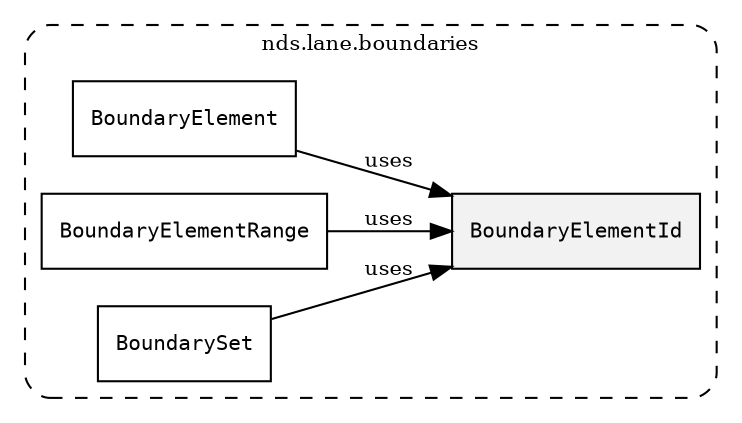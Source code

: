 /**
 * This dot file creates symbol collaboration diagram for BoundaryElementId.
 */
digraph ZSERIO
{
    node [shape=box, fontsize=10];
    rankdir="LR";
    fontsize=10;
    tooltip="BoundaryElementId collaboration diagram";

    subgraph "cluster_nds.lane.boundaries"
    {
        style="dashed, rounded";
        label="nds.lane.boundaries";
        tooltip="Package nds.lane.boundaries";
        href="../../../content/packages/nds.lane.boundaries.html#Package-nds-lane-boundaries";
        target="_parent";

        "BoundaryElementId" [style="filled", fillcolor="#0000000D", target="_parent", label=<<font face="monospace"><table align="center" border="0" cellspacing="0" cellpadding="0"><tr><td href="../../../content/packages/nds.lane.boundaries.html#Subtype-BoundaryElementId" title="Subtype defined in nds.lane.boundaries">BoundaryElementId</td></tr></table></font>>];
        "BoundaryElement" [target="_parent", label=<<font face="monospace"><table align="center" border="0" cellspacing="0" cellpadding="0"><tr><td href="../../../content/packages/nds.lane.boundaries.html#Structure-BoundaryElement" title="Structure defined in nds.lane.boundaries">BoundaryElement</td></tr></table></font>>];
        "BoundaryElementRange" [target="_parent", label=<<font face="monospace"><table align="center" border="0" cellspacing="0" cellpadding="0"><tr><td href="../../../content/packages/nds.lane.boundaries.html#Structure-BoundaryElementRange" title="Structure defined in nds.lane.boundaries">BoundaryElementRange</td></tr></table></font>>];
        "BoundarySet" [target="_parent", label=<<font face="monospace"><table align="center" border="0" cellspacing="0" cellpadding="0"><tr><td href="../../../content/packages/nds.lane.boundaries.html#Structure-BoundarySet" title="Structure defined in nds.lane.boundaries">BoundarySet</td></tr></table></font>>];
    }

    "BoundaryElement" -> "BoundaryElementId" [label="uses", fontsize=10];
    "BoundaryElementRange" -> "BoundaryElementId" [label="uses", fontsize=10];
    "BoundarySet" -> "BoundaryElementId" [label="uses", fontsize=10];
}
